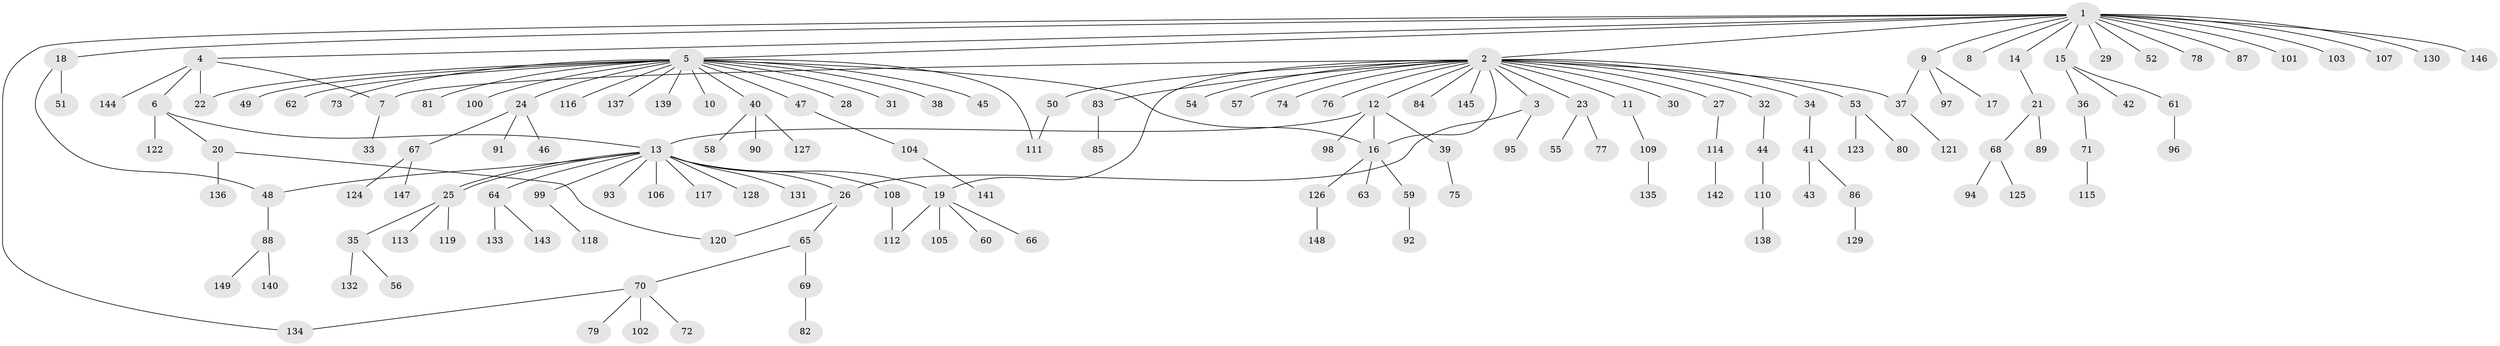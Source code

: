 // Generated by graph-tools (version 1.1) at 2025/14/03/09/25 04:14:44]
// undirected, 149 vertices, 162 edges
graph export_dot {
graph [start="1"]
  node [color=gray90,style=filled];
  1;
  2;
  3;
  4;
  5;
  6;
  7;
  8;
  9;
  10;
  11;
  12;
  13;
  14;
  15;
  16;
  17;
  18;
  19;
  20;
  21;
  22;
  23;
  24;
  25;
  26;
  27;
  28;
  29;
  30;
  31;
  32;
  33;
  34;
  35;
  36;
  37;
  38;
  39;
  40;
  41;
  42;
  43;
  44;
  45;
  46;
  47;
  48;
  49;
  50;
  51;
  52;
  53;
  54;
  55;
  56;
  57;
  58;
  59;
  60;
  61;
  62;
  63;
  64;
  65;
  66;
  67;
  68;
  69;
  70;
  71;
  72;
  73;
  74;
  75;
  76;
  77;
  78;
  79;
  80;
  81;
  82;
  83;
  84;
  85;
  86;
  87;
  88;
  89;
  90;
  91;
  92;
  93;
  94;
  95;
  96;
  97;
  98;
  99;
  100;
  101;
  102;
  103;
  104;
  105;
  106;
  107;
  108;
  109;
  110;
  111;
  112;
  113;
  114;
  115;
  116;
  117;
  118;
  119;
  120;
  121;
  122;
  123;
  124;
  125;
  126;
  127;
  128;
  129;
  130;
  131;
  132;
  133;
  134;
  135;
  136;
  137;
  138;
  139;
  140;
  141;
  142;
  143;
  144;
  145;
  146;
  147;
  148;
  149;
  1 -- 2;
  1 -- 4;
  1 -- 5;
  1 -- 8;
  1 -- 9;
  1 -- 14;
  1 -- 15;
  1 -- 18;
  1 -- 29;
  1 -- 52;
  1 -- 78;
  1 -- 87;
  1 -- 101;
  1 -- 103;
  1 -- 107;
  1 -- 130;
  1 -- 134;
  1 -- 146;
  2 -- 3;
  2 -- 7;
  2 -- 11;
  2 -- 12;
  2 -- 16;
  2 -- 19;
  2 -- 23;
  2 -- 27;
  2 -- 30;
  2 -- 32;
  2 -- 34;
  2 -- 37;
  2 -- 50;
  2 -- 53;
  2 -- 54;
  2 -- 57;
  2 -- 74;
  2 -- 76;
  2 -- 83;
  2 -- 84;
  2 -- 145;
  3 -- 26;
  3 -- 95;
  4 -- 6;
  4 -- 7;
  4 -- 22;
  4 -- 144;
  5 -- 10;
  5 -- 16;
  5 -- 22;
  5 -- 24;
  5 -- 28;
  5 -- 31;
  5 -- 38;
  5 -- 40;
  5 -- 45;
  5 -- 47;
  5 -- 49;
  5 -- 62;
  5 -- 73;
  5 -- 81;
  5 -- 100;
  5 -- 111;
  5 -- 116;
  5 -- 137;
  5 -- 139;
  6 -- 13;
  6 -- 20;
  6 -- 122;
  7 -- 33;
  9 -- 17;
  9 -- 37;
  9 -- 97;
  11 -- 109;
  12 -- 13;
  12 -- 16;
  12 -- 39;
  12 -- 98;
  13 -- 19;
  13 -- 25;
  13 -- 25;
  13 -- 26;
  13 -- 48;
  13 -- 64;
  13 -- 93;
  13 -- 99;
  13 -- 106;
  13 -- 108;
  13 -- 117;
  13 -- 128;
  13 -- 131;
  14 -- 21;
  15 -- 36;
  15 -- 42;
  15 -- 61;
  16 -- 59;
  16 -- 63;
  16 -- 126;
  18 -- 48;
  18 -- 51;
  19 -- 60;
  19 -- 66;
  19 -- 105;
  19 -- 112;
  20 -- 120;
  20 -- 136;
  21 -- 68;
  21 -- 89;
  23 -- 55;
  23 -- 77;
  24 -- 46;
  24 -- 67;
  24 -- 91;
  25 -- 35;
  25 -- 113;
  25 -- 119;
  26 -- 65;
  26 -- 120;
  27 -- 114;
  32 -- 44;
  34 -- 41;
  35 -- 56;
  35 -- 132;
  36 -- 71;
  37 -- 121;
  39 -- 75;
  40 -- 58;
  40 -- 90;
  40 -- 127;
  41 -- 43;
  41 -- 86;
  44 -- 110;
  47 -- 104;
  48 -- 88;
  50 -- 111;
  53 -- 80;
  53 -- 123;
  59 -- 92;
  61 -- 96;
  64 -- 133;
  64 -- 143;
  65 -- 69;
  65 -- 70;
  67 -- 124;
  67 -- 147;
  68 -- 94;
  68 -- 125;
  69 -- 82;
  70 -- 72;
  70 -- 79;
  70 -- 102;
  70 -- 134;
  71 -- 115;
  83 -- 85;
  86 -- 129;
  88 -- 140;
  88 -- 149;
  99 -- 118;
  104 -- 141;
  108 -- 112;
  109 -- 135;
  110 -- 138;
  114 -- 142;
  126 -- 148;
}
